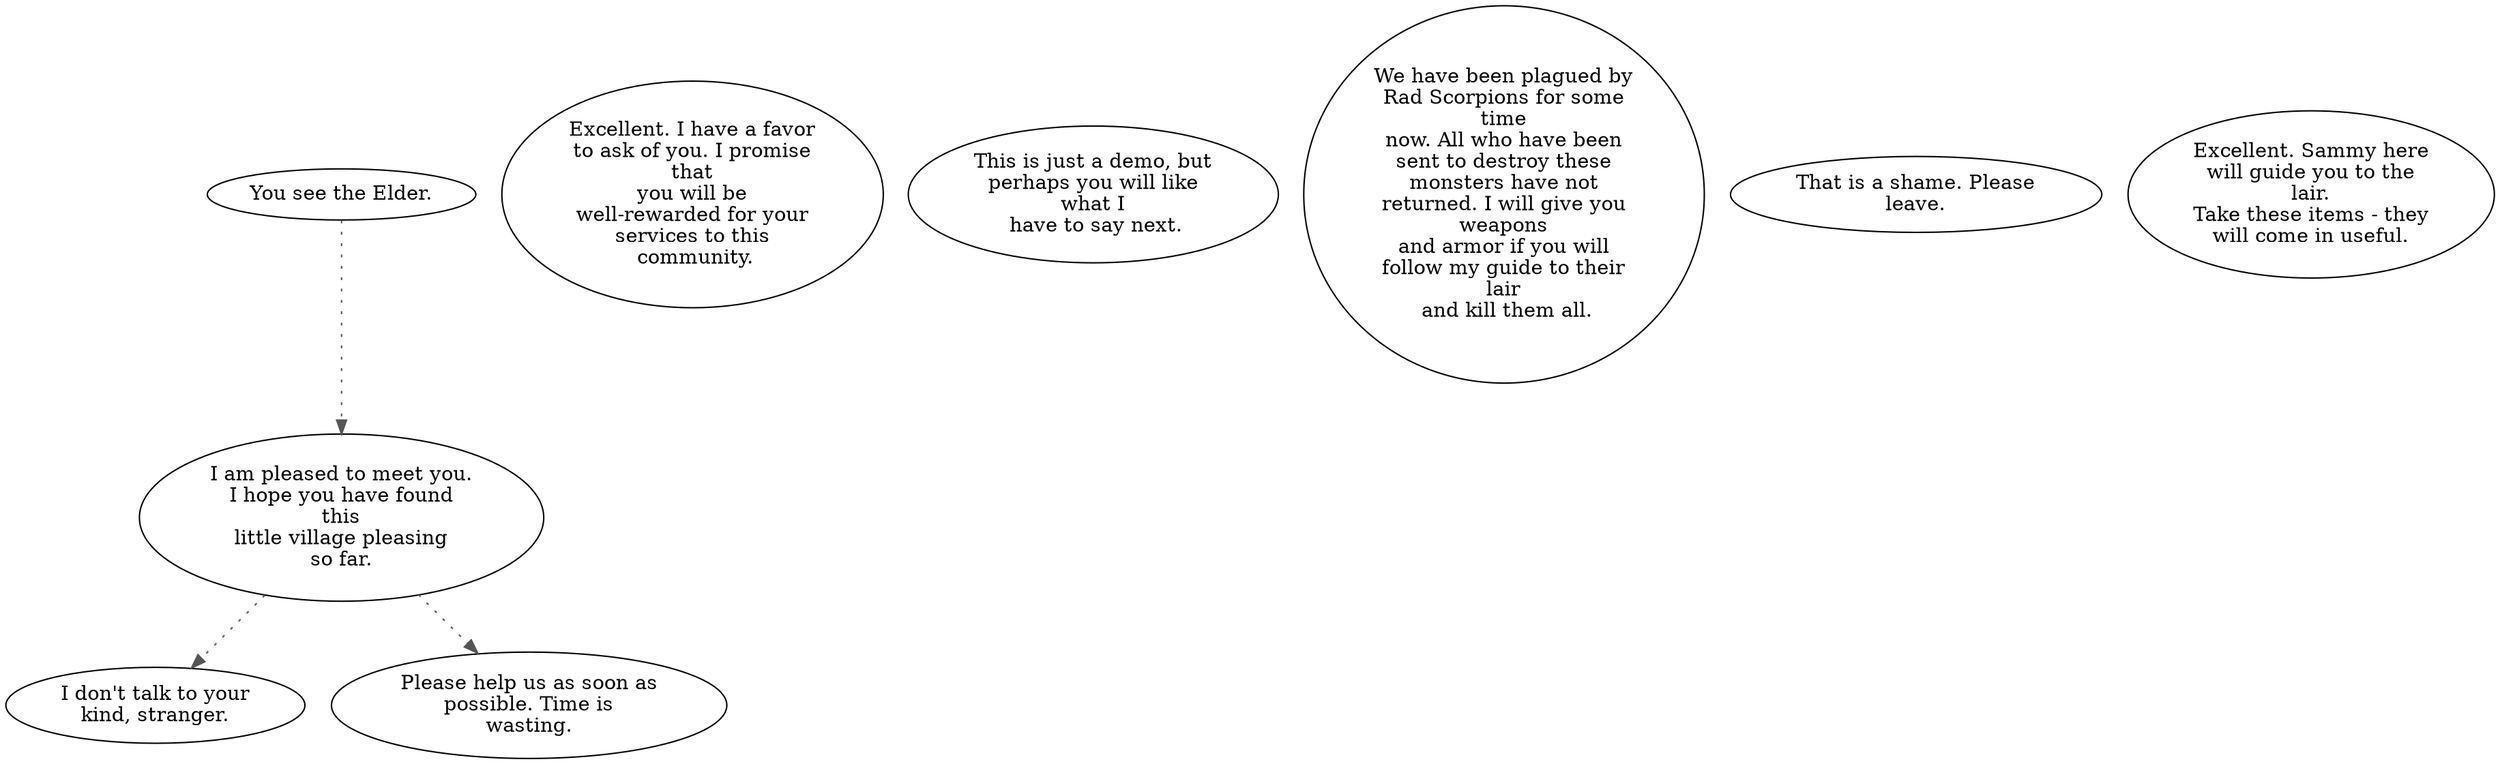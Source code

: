 digraph ELDER {
  "start" [style=filled       fillcolor="#FFFFFF"       color="#000000"]
  "start" -> "do_dialogue" [style=dotted color="#555555"]
  "start" [label="You see the Elder."]
  "do_dialogue" [style=filled       fillcolor="#FFFFFF"       color="#000000"]
  "do_dialogue" -> "elder07" [style=dotted color="#555555"]
  "do_dialogue" -> "elder06" [style=dotted color="#555555"]
  "do_dialogue" [label="I am pleased to meet you.\nI hope you have found\nthis\nlittle village pleasing\nso far."]
  "elder01" [style=filled       fillcolor="#FFFFFF"       color="#000000"]
  "elder01" [label="Excellent. I have a favor\nto ask of you. I promise\nthat\nyou will be\nwell-rewarded for your\nservices to this\n community."]
  "elder02" [style=filled       fillcolor="#FFFFFF"       color="#000000"]
  "elder02" [label="This is just a demo, but\nperhaps you will like\nwhat I\n have to say next."]
  "elder03" [style=filled       fillcolor="#FFFFFF"       color="#000000"]
  "elder03" [label="We have been plagued by\nRad Scorpions for some\ntime\nnow. All who have been\nsent to destroy these\nmonsters have not\nreturned. I will give you\nweapons\nand armor if you will\nfollow my guide to their\nlair\n and kill them all."]
  "elder04" [style=filled       fillcolor="#FFFFFF"       color="#000000"]
  "elder04" [label="That is a shame. Please\nleave."]
  "elder05" [style=filled       fillcolor="#FFFFFF"       color="#000000"]
  "elder05" [label="Excellent. Sammy here\nwill guide you to the\nlair.\nTake these items - they\nwill come in useful."]
  "elder06" [style=filled       fillcolor="#FFFFFF"       color="#000000"]
  "elder06" [label="Please help us as soon as\npossible. Time is\nwasting."]
  "elder07" [style=filled       fillcolor="#FFFFFF"       color="#000000"]
  "elder07" [label="I don't talk to your\nkind, stranger."]
}